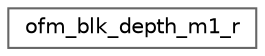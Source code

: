 digraph "Graphical Class Hierarchy"
{
 // LATEX_PDF_SIZE
  bgcolor="transparent";
  edge [fontname=Helvetica,fontsize=10,labelfontname=Helvetica,labelfontsize=10];
  node [fontname=Helvetica,fontsize=10,shape=box,height=0.2,width=0.4];
  rankdir="LR";
  Node0 [id="Node000000",label="ofm_blk_depth_m1_r",height=0.2,width=0.4,color="grey40", fillcolor="white", style="filled",URL="$structofm__blk__depth__m1__r.html",tooltip=" "];
}
